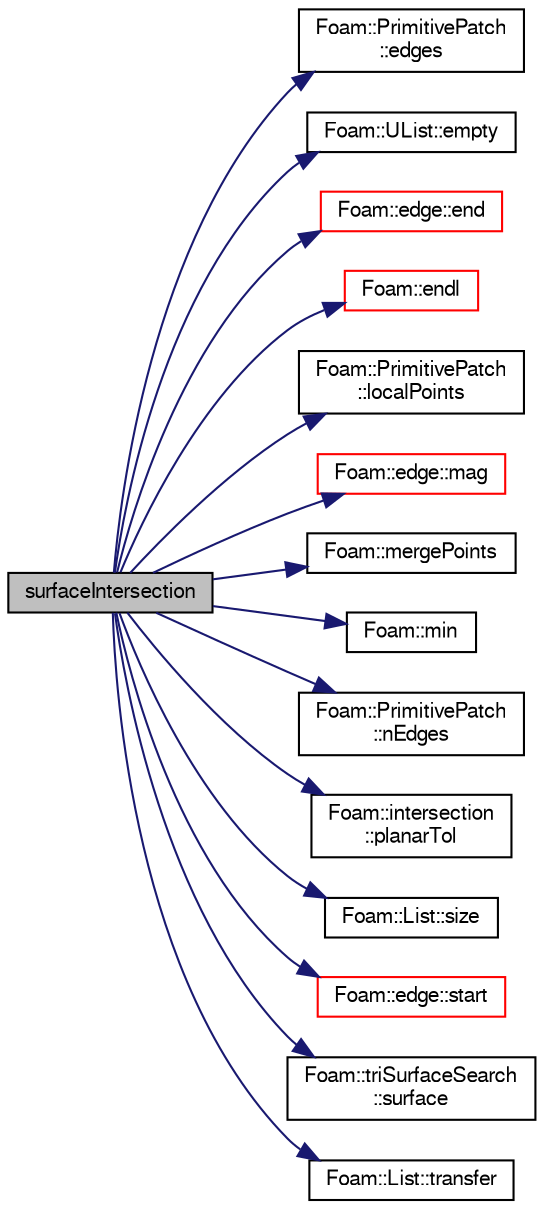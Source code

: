 digraph "surfaceIntersection"
{
  bgcolor="transparent";
  edge [fontname="FreeSans",fontsize="10",labelfontname="FreeSans",labelfontsize="10"];
  node [fontname="FreeSans",fontsize="10",shape=record];
  rankdir="LR";
  Node327 [label="surfaceIntersection",height=0.2,width=0.4,color="black", fillcolor="grey75", style="filled", fontcolor="black"];
  Node327 -> Node328 [color="midnightblue",fontsize="10",style="solid",fontname="FreeSans"];
  Node328 [label="Foam::PrimitivePatch\l::edges",height=0.2,width=0.4,color="black",URL="$a27538.html#a21d764179912ddda5c6f95193c289846",tooltip="Return list of edges, address into LOCAL point list. "];
  Node327 -> Node329 [color="midnightblue",fontsize="10",style="solid",fontname="FreeSans"];
  Node329 [label="Foam::UList::empty",height=0.2,width=0.4,color="black",URL="$a25698.html#a644718bb2fb240de962dc3c9a1fdf0dc",tooltip="Return true if the UList is empty (ie, size() is zero). "];
  Node327 -> Node330 [color="midnightblue",fontsize="10",style="solid",fontname="FreeSans"];
  Node330 [label="Foam::edge::end",height=0.2,width=0.4,color="red",URL="$a27210.html#a5ac1c619caccdf5bcf8c3d58a409849f",tooltip="Return end vertex label. "];
  Node327 -> Node332 [color="midnightblue",fontsize="10",style="solid",fontname="FreeSans"];
  Node332 [label="Foam::endl",height=0.2,width=0.4,color="red",URL="$a21124.html#a2db8fe02a0d3909e9351bb4275b23ce4",tooltip="Add newline and flush stream. "];
  Node327 -> Node334 [color="midnightblue",fontsize="10",style="solid",fontname="FreeSans"];
  Node334 [label="Foam::PrimitivePatch\l::localPoints",height=0.2,width=0.4,color="black",URL="$a27538.html#aca6c65ee2831bb6795149af7635640a2",tooltip="Return pointField of points in patch. "];
  Node327 -> Node335 [color="midnightblue",fontsize="10",style="solid",fontname="FreeSans"];
  Node335 [label="Foam::edge::mag",height=0.2,width=0.4,color="red",URL="$a27210.html#a4e7462523832986fec7cf4e862ccc6fd",tooltip="Return scalar magnitude. "];
  Node327 -> Node339 [color="midnightblue",fontsize="10",style="solid",fontname="FreeSans"];
  Node339 [label="Foam::mergePoints",height=0.2,width=0.4,color="black",URL="$a21124.html#a91cf82266e8f08da4a95ebafddc2f61d",tooltip="Sorts and merges points. All points closer than/equal mergeTol get merged. "];
  Node327 -> Node340 [color="midnightblue",fontsize="10",style="solid",fontname="FreeSans"];
  Node340 [label="Foam::min",height=0.2,width=0.4,color="black",URL="$a21124.html#a253e112ad2d56d96230ff39ea7f442dc"];
  Node327 -> Node341 [color="midnightblue",fontsize="10",style="solid",fontname="FreeSans"];
  Node341 [label="Foam::PrimitivePatch\l::nEdges",height=0.2,width=0.4,color="black",URL="$a27538.html#a086513bcff1a3f1684e1a3879dd90deb",tooltip="Return number of edges in patch. "];
  Node327 -> Node342 [color="midnightblue",fontsize="10",style="solid",fontname="FreeSans"];
  Node342 [label="Foam::intersection\l::planarTol",height=0.2,width=0.4,color="black",URL="$a27602.html#acb7c21181a67cf0e1df1b2d01cb69cad",tooltip="Return planar tolerance. "];
  Node327 -> Node343 [color="midnightblue",fontsize="10",style="solid",fontname="FreeSans"];
  Node343 [label="Foam::List::size",height=0.2,width=0.4,color="black",URL="$a25694.html#a8a5f6fa29bd4b500caf186f60245b384",tooltip="Override size to be inconsistent with allocated storage. "];
  Node327 -> Node338 [color="midnightblue",fontsize="10",style="solid",fontname="FreeSans"];
  Node338 [label="Foam::edge::start",height=0.2,width=0.4,color="red",URL="$a27210.html#afe56bdd2031bbf8321e35e2330c0b990",tooltip="Return start vertex label. "];
  Node327 -> Node344 [color="midnightblue",fontsize="10",style="solid",fontname="FreeSans"];
  Node344 [label="Foam::triSurfaceSearch\l::surface",height=0.2,width=0.4,color="black",URL="$a25530.html#abf28bf4987657fadcee184f52c42c24d",tooltip="Return reference to the surface. "];
  Node327 -> Node345 [color="midnightblue",fontsize="10",style="solid",fontname="FreeSans"];
  Node345 [label="Foam::List::transfer",height=0.2,width=0.4,color="black",URL="$a25694.html#a25ad1d2084d16b234b0cf91c07e832c0",tooltip="Transfer the contents of the argument List into this list. "];
}
